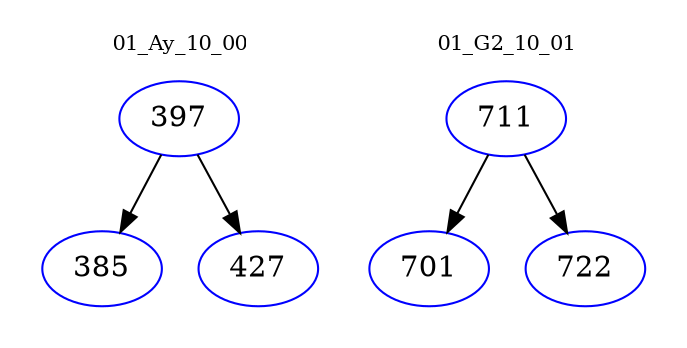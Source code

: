 digraph{
subgraph cluster_0 {
color = white
label = "01_Ay_10_00";
fontsize=10;
T0_397 [label="397", color="blue"]
T0_397 -> T0_385 [color="black"]
T0_385 [label="385", color="blue"]
T0_397 -> T0_427 [color="black"]
T0_427 [label="427", color="blue"]
}
subgraph cluster_1 {
color = white
label = "01_G2_10_01";
fontsize=10;
T1_711 [label="711", color="blue"]
T1_711 -> T1_701 [color="black"]
T1_701 [label="701", color="blue"]
T1_711 -> T1_722 [color="black"]
T1_722 [label="722", color="blue"]
}
}
